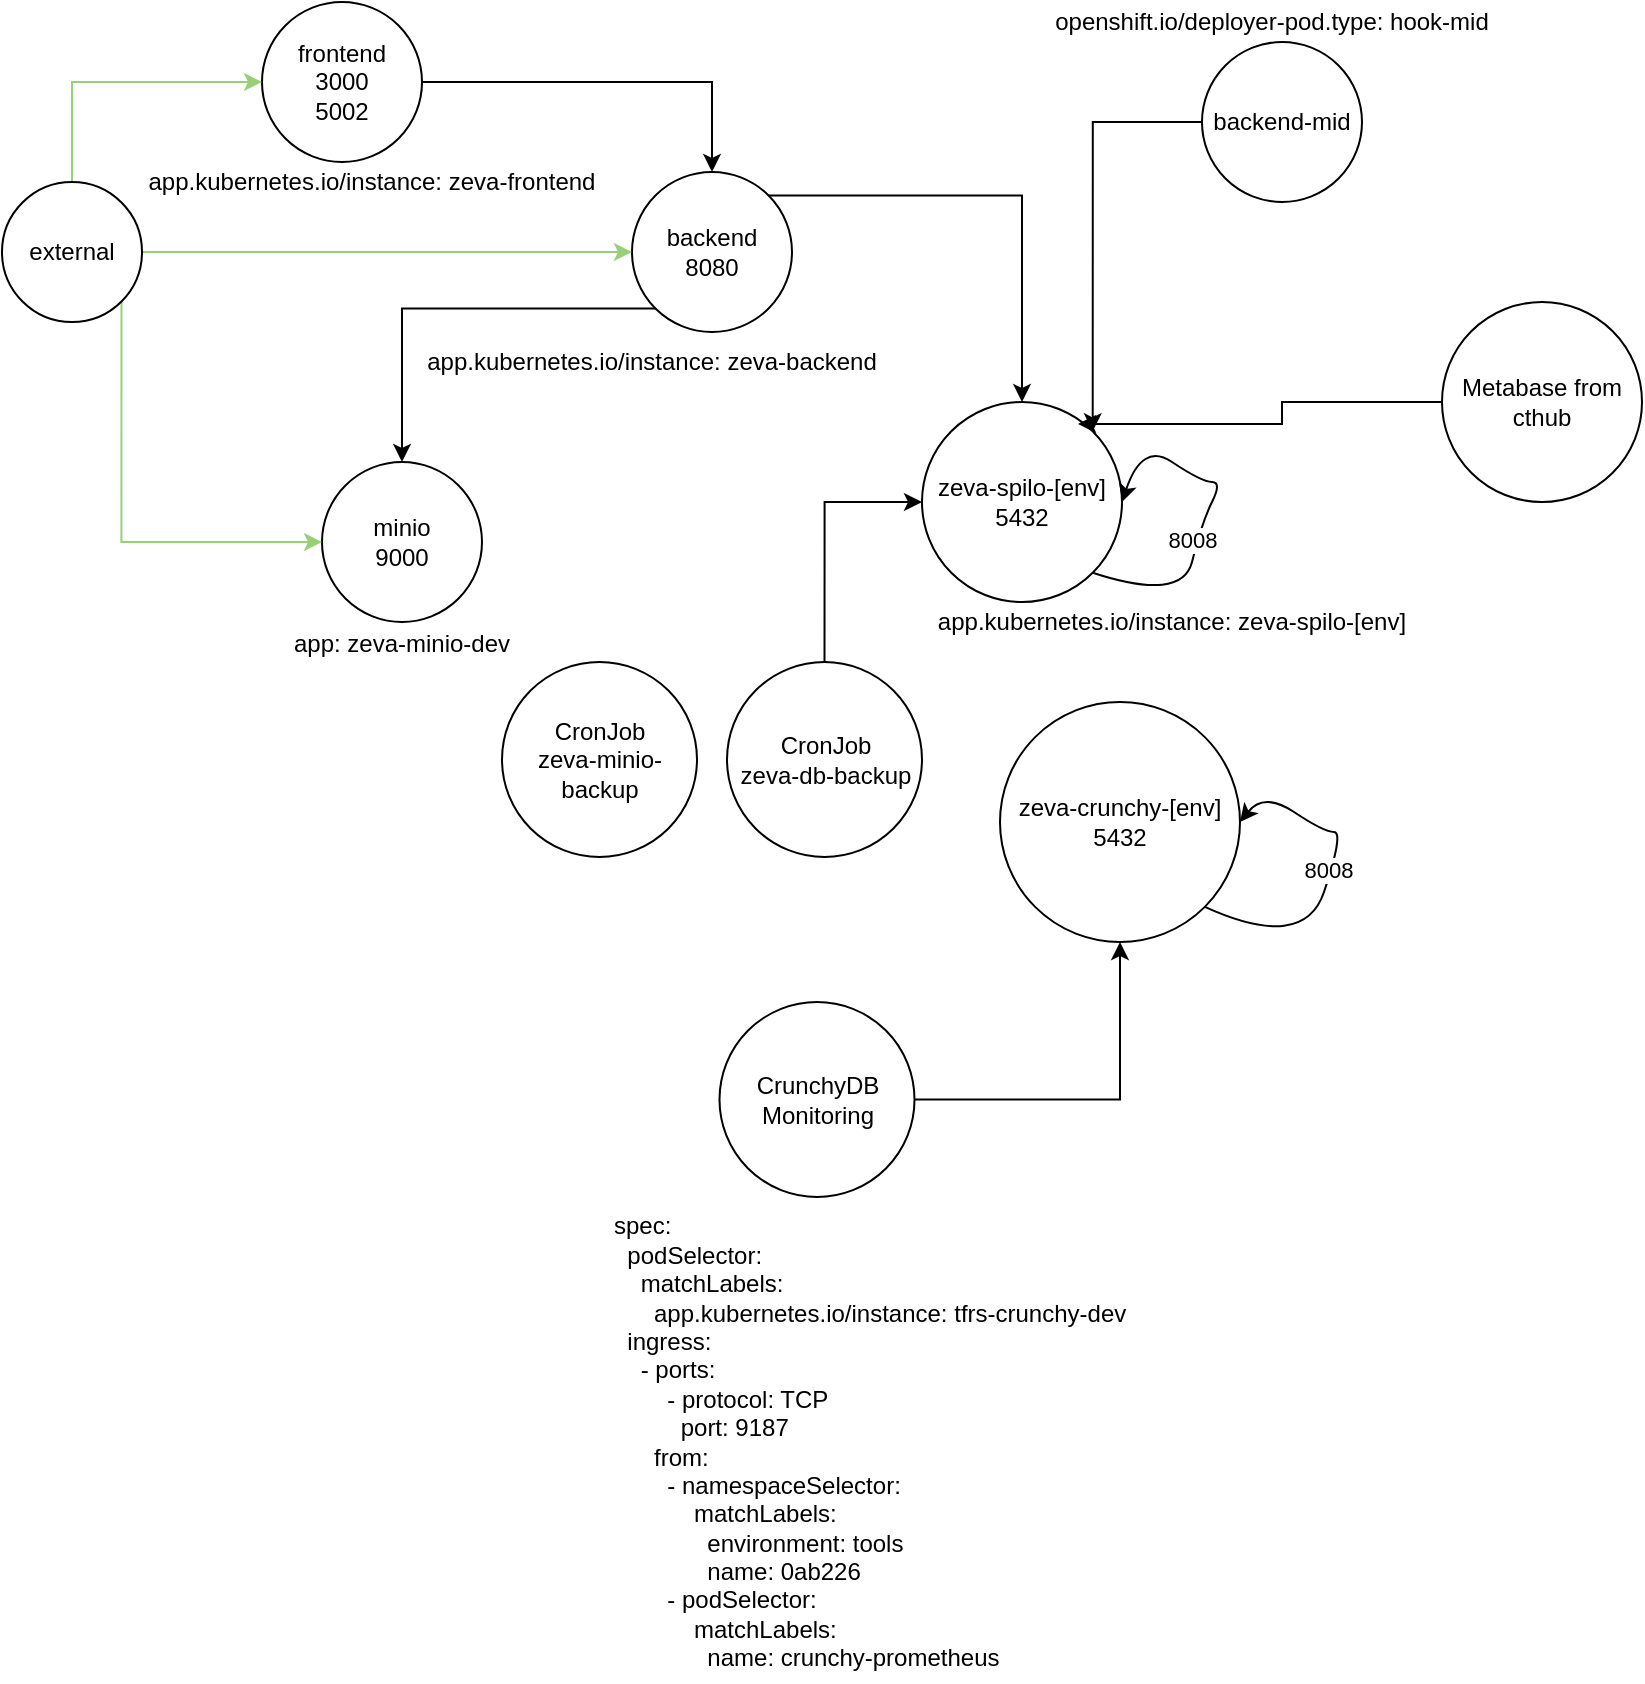 <mxfile version="22.0.4" type="device">
  <diagram id="AIra0pvackN1RxZxVPas" name="Page-1">
    <mxGraphModel dx="1242" dy="1890" grid="1" gridSize="10" guides="1" tooltips="1" connect="1" arrows="1" fold="1" page="1" pageScale="1" pageWidth="850" pageHeight="1100" math="0" shadow="0">
      <root>
        <mxCell id="0" />
        <mxCell id="1" parent="0" />
        <mxCell id="b4ZN2M5RfPYAqQMjHC3d-15" style="edgeStyle=orthogonalEdgeStyle;rounded=0;orthogonalLoop=1;jettySize=auto;html=1;exitX=1;exitY=0.5;exitDx=0;exitDy=0;strokeColor=#010103;" parent="1" source="b4ZN2M5RfPYAqQMjHC3d-1" target="b4ZN2M5RfPYAqQMjHC3d-3" edge="1">
          <mxGeometry relative="1" as="geometry" />
        </mxCell>
        <mxCell id="b4ZN2M5RfPYAqQMjHC3d-1" value="frontend&lt;br&gt;3000&lt;br&gt;5002" style="ellipse;whiteSpace=wrap;html=1;aspect=fixed;" parent="1" vertex="1">
          <mxGeometry x="160" y="-40" width="80" height="80" as="geometry" />
        </mxCell>
        <mxCell id="b4ZN2M5RfPYAqQMjHC3d-26" style="edgeStyle=orthogonalEdgeStyle;rounded=0;orthogonalLoop=1;jettySize=auto;html=1;exitX=0;exitY=1;exitDx=0;exitDy=0;strokeColor=#010103;" parent="1" source="b4ZN2M5RfPYAqQMjHC3d-3" target="b4ZN2M5RfPYAqQMjHC3d-13" edge="1">
          <mxGeometry relative="1" as="geometry" />
        </mxCell>
        <mxCell id="b4ZN2M5RfPYAqQMjHC3d-27" style="edgeStyle=orthogonalEdgeStyle;rounded=0;orthogonalLoop=1;jettySize=auto;html=1;exitX=1;exitY=0;exitDx=0;exitDy=0;strokeColor=#010103;" parent="1" source="b4ZN2M5RfPYAqQMjHC3d-3" target="b4ZN2M5RfPYAqQMjHC3d-8" edge="1">
          <mxGeometry relative="1" as="geometry" />
        </mxCell>
        <mxCell id="b4ZN2M5RfPYAqQMjHC3d-3" value="backend&lt;br&gt;8080" style="ellipse;whiteSpace=wrap;html=1;aspect=fixed;" parent="1" vertex="1">
          <mxGeometry x="345" y="45" width="80" height="80" as="geometry" />
        </mxCell>
        <mxCell id="b4ZN2M5RfPYAqQMjHC3d-8" value="zeva-spilo-[env]&lt;br&gt;5432" style="ellipse;whiteSpace=wrap;html=1;aspect=fixed;" parent="1" vertex="1">
          <mxGeometry x="490" y="160" width="100" height="100" as="geometry" />
        </mxCell>
        <mxCell id="b4ZN2M5RfPYAqQMjHC3d-13" value="minio&lt;br&gt;9000" style="ellipse;whiteSpace=wrap;html=1;aspect=fixed;" parent="1" vertex="1">
          <mxGeometry x="190" y="190" width="80" height="80" as="geometry" />
        </mxCell>
        <mxCell id="DNz0pwb5H6Iw8uUJaAUe-1" style="edgeStyle=orthogonalEdgeStyle;rounded=0;orthogonalLoop=1;jettySize=auto;html=1;entryX=0;entryY=0.5;entryDx=0;entryDy=0;strokeColor=#97D077;" parent="1" source="b4ZN2M5RfPYAqQMjHC3d-20" target="b4ZN2M5RfPYAqQMjHC3d-3" edge="1">
          <mxGeometry relative="1" as="geometry" />
        </mxCell>
        <mxCell id="DNz0pwb5H6Iw8uUJaAUe-3" style="edgeStyle=orthogonalEdgeStyle;rounded=0;orthogonalLoop=1;jettySize=auto;html=1;exitX=1;exitY=1;exitDx=0;exitDy=0;entryX=0;entryY=0.5;entryDx=0;entryDy=0;strokeColor=#97D077;" parent="1" source="b4ZN2M5RfPYAqQMjHC3d-20" target="b4ZN2M5RfPYAqQMjHC3d-13" edge="1">
          <mxGeometry relative="1" as="geometry">
            <Array as="points">
              <mxPoint x="90" y="230" />
            </Array>
          </mxGeometry>
        </mxCell>
        <mxCell id="DNz0pwb5H6Iw8uUJaAUe-6" style="edgeStyle=orthogonalEdgeStyle;rounded=0;orthogonalLoop=1;jettySize=auto;html=1;entryX=0;entryY=0.5;entryDx=0;entryDy=0;strokeColor=#97D077;" parent="1" source="b4ZN2M5RfPYAqQMjHC3d-20" target="b4ZN2M5RfPYAqQMjHC3d-1" edge="1">
          <mxGeometry relative="1" as="geometry">
            <Array as="points">
              <mxPoint x="65" />
            </Array>
          </mxGeometry>
        </mxCell>
        <mxCell id="b4ZN2M5RfPYAqQMjHC3d-20" value="external" style="ellipse;whiteSpace=wrap;html=1;aspect=fixed;" parent="1" vertex="1">
          <mxGeometry x="30" y="50" width="70" height="70" as="geometry" />
        </mxCell>
        <mxCell id="9xZVyRgoyZn5UuLwTAI5-3" value="" style="curved=1;endArrow=classic;html=1;exitX=1;exitY=1;exitDx=0;exitDy=0;entryX=1;entryY=0.5;entryDx=0;entryDy=0;strokeColor=#010103;" parent="1" source="b4ZN2M5RfPYAqQMjHC3d-8" target="b4ZN2M5RfPYAqQMjHC3d-8" edge="1">
          <mxGeometry width="50" height="50" relative="1" as="geometry">
            <mxPoint x="590" y="200" as="sourcePoint" />
            <mxPoint x="560" y="206" as="targetPoint" />
            <Array as="points">
              <mxPoint x="620" y="260" />
              <mxPoint x="630" y="220" />
              <mxPoint x="640" y="200" />
              <mxPoint x="630" y="200" />
              <mxPoint x="600" y="180" />
            </Array>
          </mxGeometry>
        </mxCell>
        <mxCell id="07vTzzRqy1848z2hcPNh-9" value="8008" style="edgeLabel;html=1;align=center;verticalAlign=middle;resizable=0;points=[];" parent="9xZVyRgoyZn5UuLwTAI5-3" vertex="1" connectable="0">
          <mxGeometry x="-0.168" y="3" relative="1" as="geometry">
            <mxPoint as="offset" />
          </mxGeometry>
        </mxCell>
        <mxCell id="jZ5XmgkILTjiQiPbq-w5-3" style="edgeStyle=orthogonalEdgeStyle;rounded=0;orthogonalLoop=1;jettySize=auto;html=1;entryX=1;entryY=0;entryDx=0;entryDy=0;strokeColor=#010103;" parent="1" source="jZ5XmgkILTjiQiPbq-w5-2" target="b4ZN2M5RfPYAqQMjHC3d-8" edge="1">
          <mxGeometry relative="1" as="geometry" />
        </mxCell>
        <mxCell id="jZ5XmgkILTjiQiPbq-w5-2" value="backend-mid" style="ellipse;whiteSpace=wrap;html=1;aspect=fixed;" parent="1" vertex="1">
          <mxGeometry x="630" y="-20" width="80" height="80" as="geometry" />
        </mxCell>
        <mxCell id="5H04mbbeuP7JrVoTDnXR-1" value="app: zeva-minio-dev" style="text;html=1;strokeColor=none;fillColor=none;align=center;verticalAlign=middle;whiteSpace=wrap;rounded=0;" parent="1" vertex="1">
          <mxGeometry x="155" y="270" width="150" height="22.5" as="geometry" />
        </mxCell>
        <mxCell id="5H04mbbeuP7JrVoTDnXR-4" value="app.kubernetes.io/instance: zeva-spilo-[env]" style="text;html=1;strokeColor=none;fillColor=none;align=center;verticalAlign=middle;whiteSpace=wrap;rounded=0;" parent="1" vertex="1">
          <mxGeometry x="480" y="260" width="270" height="20" as="geometry" />
        </mxCell>
        <mxCell id="5H04mbbeuP7JrVoTDnXR-9" value="app.kubernetes.io/instance: zeva-frontend" style="text;html=1;strokeColor=none;fillColor=none;align=center;verticalAlign=middle;whiteSpace=wrap;rounded=0;" parent="1" vertex="1">
          <mxGeometry x="100" y="40" width="230" height="20" as="geometry" />
        </mxCell>
        <mxCell id="5H04mbbeuP7JrVoTDnXR-10" value="openshift.io/deployer-pod.type: hook-mid" style="text;html=1;strokeColor=none;fillColor=none;align=center;verticalAlign=middle;whiteSpace=wrap;rounded=0;" parent="1" vertex="1">
          <mxGeometry x="550" y="-40" width="230" height="20" as="geometry" />
        </mxCell>
        <mxCell id="iu2YgGMF-e6qmB6fPWX2-1" value="Metabase from cthub" style="ellipse;whiteSpace=wrap;html=1;aspect=fixed;" parent="1" vertex="1">
          <mxGeometry x="750" y="110" width="100" height="100" as="geometry" />
        </mxCell>
        <mxCell id="4ebCO-aOfM0Xrt9OBQbu-1" value="app.kubernetes.io/instance: zeva-backend" style="text;html=1;strokeColor=none;fillColor=none;align=center;verticalAlign=middle;whiteSpace=wrap;rounded=0;" parent="1" vertex="1">
          <mxGeometry x="240" y="130" width="230" height="20" as="geometry" />
        </mxCell>
        <mxCell id="mF-6XTW2BXDFCHSf3zBh-1" value="zeva-crunchy-[env]&lt;br&gt;5432" style="ellipse;whiteSpace=wrap;html=1;aspect=fixed;" parent="1" vertex="1">
          <mxGeometry x="529" y="310" width="120" height="120" as="geometry" />
        </mxCell>
        <mxCell id="mF-6XTW2BXDFCHSf3zBh-6" value="" style="curved=1;endArrow=classic;html=1;exitX=1;exitY=1;exitDx=0;exitDy=0;strokeColor=#010103;entryX=1;entryY=0.5;entryDx=0;entryDy=0;" parent="1" source="mF-6XTW2BXDFCHSf3zBh-1" target="mF-6XTW2BXDFCHSf3zBh-1" edge="1">
          <mxGeometry width="50" height="50" relative="1" as="geometry">
            <mxPoint x="639" y="413" as="sourcePoint" />
            <mxPoint x="649" y="385" as="targetPoint" />
            <Array as="points">
              <mxPoint x="681" y="435" />
              <mxPoint x="701" y="375" />
              <mxPoint x="691" y="375" />
              <mxPoint x="661" y="355" />
            </Array>
          </mxGeometry>
        </mxCell>
        <mxCell id="07vTzzRqy1848z2hcPNh-10" value="8008" style="edgeLabel;html=1;align=center;verticalAlign=middle;resizable=0;points=[];" parent="mF-6XTW2BXDFCHSf3zBh-6" vertex="1" connectable="0">
          <mxGeometry x="0.062" y="2" relative="1" as="geometry">
            <mxPoint as="offset" />
          </mxGeometry>
        </mxCell>
        <mxCell id="07vTzzRqy1848z2hcPNh-3" style="edgeStyle=orthogonalEdgeStyle;rounded=0;orthogonalLoop=1;jettySize=auto;html=1;exitX=0.5;exitY=0;exitDx=0;exitDy=0;entryX=0;entryY=0.5;entryDx=0;entryDy=0;" parent="1" source="07vTzzRqy1848z2hcPNh-1" target="b4ZN2M5RfPYAqQMjHC3d-8" edge="1">
          <mxGeometry relative="1" as="geometry" />
        </mxCell>
        <mxCell id="07vTzzRqy1848z2hcPNh-1" value="CronJob&lt;br class=&quot;Apple-interchange-newline&quot;&gt;zeva-db-backup&lt;br&gt;" style="ellipse;whiteSpace=wrap;html=1;aspect=fixed;" parent="1" vertex="1">
          <mxGeometry x="392.5" y="290" width="97.5" height="97.5" as="geometry" />
        </mxCell>
        <mxCell id="07vTzzRqy1848z2hcPNh-2" style="edgeStyle=orthogonalEdgeStyle;rounded=0;orthogonalLoop=1;jettySize=auto;html=1;exitX=0;exitY=0.5;exitDx=0;exitDy=0;entryX=0.78;entryY=0.11;entryDx=0;entryDy=0;entryPerimeter=0;" parent="1" source="iu2YgGMF-e6qmB6fPWX2-1" target="b4ZN2M5RfPYAqQMjHC3d-8" edge="1">
          <mxGeometry relative="1" as="geometry" />
        </mxCell>
        <mxCell id="07vTzzRqy1848z2hcPNh-4" value="CronJob&lt;br class=&quot;Apple-interchange-newline&quot;&gt;zeva-minio-backup" style="ellipse;whiteSpace=wrap;html=1;aspect=fixed;" parent="1" vertex="1">
          <mxGeometry x="280" y="290" width="97.5" height="97.5" as="geometry" />
        </mxCell>
        <mxCell id="07vTzzRqy1848z2hcPNh-14" style="edgeStyle=orthogonalEdgeStyle;rounded=0;orthogonalLoop=1;jettySize=auto;html=1;entryX=0.5;entryY=1;entryDx=0;entryDy=0;" parent="1" source="07vTzzRqy1848z2hcPNh-12" target="mF-6XTW2BXDFCHSf3zBh-1" edge="1">
          <mxGeometry relative="1" as="geometry" />
        </mxCell>
        <mxCell id="07vTzzRqy1848z2hcPNh-12" value="CrunchyDB Monitoring" style="ellipse;whiteSpace=wrap;html=1;aspect=fixed;" parent="1" vertex="1">
          <mxGeometry x="388.75" y="460" width="97.5" height="97.5" as="geometry" />
        </mxCell>
        <mxCell id="07vTzzRqy1848z2hcPNh-13" value="&lt;div&gt;spec:&lt;/div&gt;&lt;div&gt;&amp;nbsp; podSelector:&lt;/div&gt;&lt;div&gt;&amp;nbsp; &amp;nbsp; matchLabels:&lt;/div&gt;&lt;div&gt;&amp;nbsp; &amp;nbsp; &amp;nbsp; app.kubernetes.io/instance: tfrs-crunchy-dev&lt;/div&gt;&lt;div&gt;&amp;nbsp; ingress:&lt;/div&gt;&lt;div&gt;&amp;nbsp; &amp;nbsp; - ports:&lt;/div&gt;&lt;div&gt;&amp;nbsp; &amp;nbsp; &amp;nbsp; &amp;nbsp; - protocol: TCP&lt;/div&gt;&lt;div&gt;&amp;nbsp; &amp;nbsp; &amp;nbsp; &amp;nbsp; &amp;nbsp; port: 9187&lt;/div&gt;&lt;div&gt;&amp;nbsp; &amp;nbsp; &amp;nbsp; from:&lt;/div&gt;&lt;div&gt;&amp;nbsp; &amp;nbsp; &amp;nbsp; &amp;nbsp; - namespaceSelector:&lt;/div&gt;&lt;div&gt;&amp;nbsp; &amp;nbsp; &amp;nbsp; &amp;nbsp; &amp;nbsp; &amp;nbsp; matchLabels:&lt;/div&gt;&lt;div&gt;&amp;nbsp; &amp;nbsp; &amp;nbsp; &amp;nbsp; &amp;nbsp; &amp;nbsp; &amp;nbsp; environment: tools&lt;/div&gt;&lt;div&gt;&amp;nbsp; &amp;nbsp; &amp;nbsp; &amp;nbsp; &amp;nbsp; &amp;nbsp; &amp;nbsp; name: 0ab226&lt;/div&gt;&lt;div&gt;&amp;nbsp; &amp;nbsp; &amp;nbsp; &amp;nbsp; - podSelector:&lt;/div&gt;&lt;div&gt;&amp;nbsp; &amp;nbsp; &amp;nbsp; &amp;nbsp; &amp;nbsp; &amp;nbsp; matchLabels:&lt;/div&gt;&lt;div&gt;&amp;nbsp; &amp;nbsp; &amp;nbsp; &amp;nbsp; &amp;nbsp; &amp;nbsp; &amp;nbsp; name: crunchy-prometheus&lt;/div&gt;" style="text;html=1;strokeColor=none;fillColor=none;align=left;verticalAlign=middle;whiteSpace=wrap;rounded=0;" parent="1" vertex="1">
          <mxGeometry x="333.75" y="560" width="276.25" height="240" as="geometry" />
        </mxCell>
      </root>
    </mxGraphModel>
  </diagram>
</mxfile>
